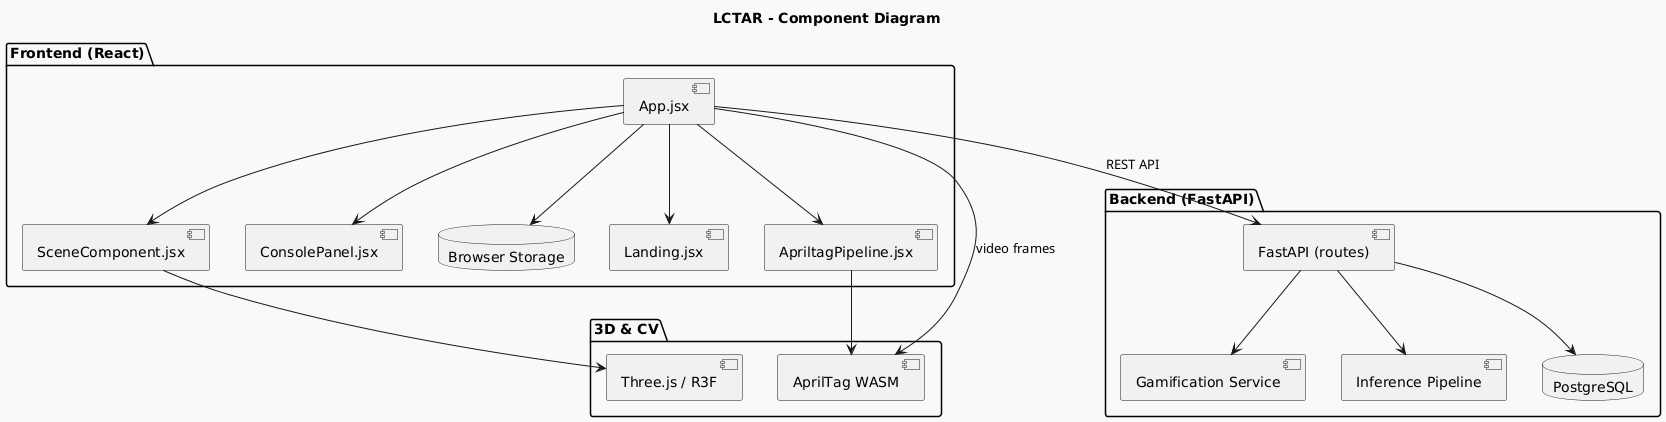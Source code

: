 @startuml
title LCTAR - Component Diagram

package "Frontend (React)" {
  component "App.jsx" as App
  component "Landing.jsx" as Landing
  component "SceneComponent.jsx" as Scene
  component "ApriltagPipeline.jsx" as AprilTagPipe
  component "ConsolePanel.jsx" as Console
  database "Browser Storage" as BrowserStorage

  App --> Landing
  App --> Scene
  App --> AprilTagPipe
  App --> Console
  App --> BrowserStorage
}

package "Backend (FastAPI)" {
  component "FastAPI (routes)" as FastAPI
  component "Gamification Service" as Gamification
  component "Inference Pipeline" as InferencePipe
  database "PostgreSQL" as PostgreSQL

  FastAPI --> Gamification
  FastAPI --> InferencePipe
  FastAPI --> PostgreSQL
}

package "3D & CV" {
  component "Three.js / R3F" as Three
  component "AprilTag WASM" as AprilTagWASM

  Scene --> Three
  AprilTagPipe --> AprilTagWASM
}

App --> FastAPI : REST API
App --> AprilTagWASM : video frames

skinparam backgroundColor #F8F9FA
skinparam defaultFontName "DejaVu Sans"
@enduml